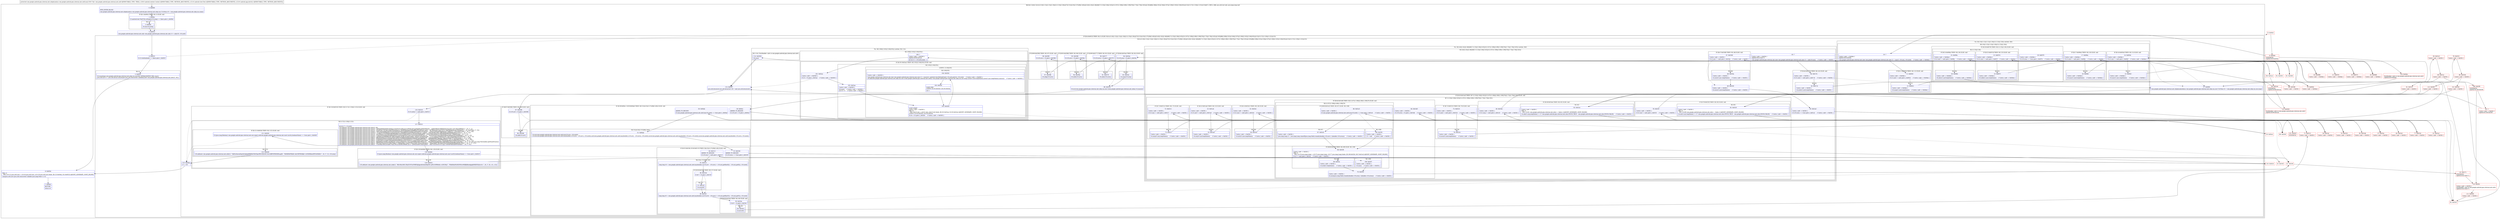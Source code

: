 digraph "CFG forcom.google.android.gms.internal.ads.zzdf.zza(Landroid\/content\/Context;Landroid\/view\/View;Landroid\/app\/Activity;)Lcom\/google\/android\/gms\/internal\/ads\/zzbp$zza$zza;" {
subgraph cluster_Region_521247242 {
label = "R(6:0|(1:2)|3|(1:5)(14:(5:10|(1:12)|(1:15)|(1:18)|(2:(1:23)|(1:26)))|27|(2:31|(4:35|(1:37)|38|(1:40)))|(5:43|(1:45)|(1:48)|49|(7:(1:53)|(1:56)|(1:62)|(3:(1:67)(1:108)|(1:69)(1:109)|70)|(1:73)|(1:76)|(1:82)))|(1:85)|86|(1:88)|(1:91)|(1:94)|(1:97)|(2:100|(2:102|(2:104|105)))|115|(3:117|(1:119)|(1:122))|123)|6|7) | DECL_VAR: java.util.List null, java.lang.Long null\l";
node [shape=record,color=blue];
Node_0 [shape=record,label="{0\:\ 0x0000|MTH_ENTER_BLOCK\l|com.google.android.gms.internal.ads.zzbp$zza$zza com.google.android.gms.internal.ads.zzbp.zza.C1418zza r6 = com.google.android.gms.internal.ads.zzbp.zza.zzam()\l}"];
subgraph cluster_IfRegion_922021659 {
label = "IF [B:1:0x000c] THEN: R(1:2) ELSE: null";
node [shape=record,color=blue];
Node_1 [shape=record,label="{1\:\ 0x000c|if (android.text.TextUtils.isEmpty(r19.zzwg) == false) goto L_0x000e\l}"];
subgraph cluster_Region_395298434 {
label = "R(1:2)";
node [shape=record,color=blue];
Node_2 [shape=record,label="{2\:\ 0x000e|r6.zzy(r19.zzwg)\l}"];
}
}
Node_3 [shape=record,label="{3\:\ 0x0015|com.google.android.gms.internal.ads.zzdy com.google.android.gms.internal.ads.zzdy r3 = zzb(r20, r19.zzwf)\l}"];
subgraph cluster_IfRegion_1468646784 {
label = "IF [B:4:0x0023] THEN: R(1:5) ELSE: R(14:(5:10|(1:12)|(1:15)|(1:18)|(2:(1:23)|(1:26)))|27|(2:31|(4:35|(1:37)|38|(1:40)))|(5:43|(1:45)|(1:48)|49|(7:(1:53)|(1:56)|(1:62)|(3:(1:67)(1:108)|(1:69)(1:109)|70)|(1:73)|(1:76)|(1:82)))|(1:85)|86|(1:88)|(1:91)|(1:94)|(1:97)|(2:100|(2:102|(2:104|105)))|115|(3:117|(1:119)|(1:122))|123)";
node [shape=record,color=blue];
Node_4 [shape=record,label="{4\:\ 0x0023|if (r3.isInitialized() == false) goto L_0x0025\l}"];
subgraph cluster_Region_1852302177 {
label = "R(1:5)";
node [shape=record,color=blue];
Node_5 [shape=record,label="{5\:\ 0x0025|r6.zzau((long) com.google.android.gms.internal.ads.zzbp.zza.zzd.PSN_INITIALIZATION_FAIL.zzac())\ljava.util.List r2 = java.util.Arrays.asList(new java.util.concurrent.Callable[]\{new com.google.android.gms.internal.ads.zzet(r3, r6)\})\l}"];
}
subgraph cluster_Region_1256350704 {
label = "R(14:(5:10|(1:12)|(1:15)|(1:18)|(2:(1:23)|(1:26)))|27|(2:31|(4:35|(1:37)|38|(1:40)))|(5:43|(1:45)|(1:48)|49|(7:(1:53)|(1:56)|(1:62)|(3:(1:67)(1:108)|(1:69)(1:109)|70)|(1:73)|(1:76)|(1:82)))|(1:85)|86|(1:88)|(1:91)|(1:94)|(1:97)|(2:100|(2:102|(2:104|105)))|115|(3:117|(1:119)|(1:122))|123)";
node [shape=record,color=blue];
subgraph cluster_TryCatchRegion_332378468 {
label = "Try: R(5:10|(1:12)|(1:15)|(1:18)|(2:(1:23)|(1:26))) catches: R(0)";
node [shape=record,color=blue];
subgraph cluster_Region_1352477603 {
label = "R(5:10|(1:12)|(1:15)|(1:18)|(2:(1:23)|(1:26)))";
node [shape=record,color=blue];
Node_10 [shape=record,label="{10\:\ ?|Catch:\{ zzdv \-\> 0x044e \}\lSplitter:B:9:0x0044\l|com.google.android.gms.internal.ads.zzee com.google.android.gms.internal.ads.zzee r2 = zza(r3, r19.zzvj, r19.zzwb)     \/\/ Catch:\{ zzdv \-\> 0x044e \}\l}"];
subgraph cluster_IfRegion_974867557 {
label = "IF [B:11:0x0050] THEN: R(1:12) ELSE: null";
node [shape=record,color=blue];
Node_11 [shape=record,label="{11\:\ 0x0050|Catch:\{ zzdv \-\> 0x044e \}\l|if (r2.zzyb != null) goto L_0x0052     \/\/ Catch:\{ zzdv \-\> 0x044e \}\l}"];
subgraph cluster_Region_1646449837 {
label = "R(1:12)";
node [shape=record,color=blue];
Node_12 [shape=record,label="{12\:\ 0x0052|Catch:\{ zzdv \-\> 0x044e \}\l|r6.zzaq(r2.zzyb.longValue())     \/\/ Catch:\{ zzdv \-\> 0x044e \}\l}"];
}
}
subgraph cluster_IfRegion_612021465 {
label = "IF [B:14:0x005d] THEN: R(1:15) ELSE: null";
node [shape=record,color=blue];
Node_14 [shape=record,label="{14\:\ 0x005d|Catch:\{ zzdv \-\> 0x044e \}\l|if (r2.zzyc != null) goto L_0x005f     \/\/ Catch:\{ zzdv \-\> 0x044e \}\l}"];
subgraph cluster_Region_1903219497 {
label = "R(1:15)";
node [shape=record,color=blue];
Node_15 [shape=record,label="{15\:\ 0x005f|Catch:\{ zzdv \-\> 0x044e \}\l|r6.zzar(r2.zzyc.longValue())     \/\/ Catch:\{ zzdv \-\> 0x044e \}\l}"];
}
}
subgraph cluster_IfRegion_1402319162 {
label = "IF [B:17:0x006a] THEN: R(1:18) ELSE: null";
node [shape=record,color=blue];
Node_17 [shape=record,label="{17\:\ 0x006a|Catch:\{ zzdv \-\> 0x044e \}\l|if (r2.zzyd != null) goto L_0x006c     \/\/ Catch:\{ zzdv \-\> 0x044e \}\l}"];
subgraph cluster_Region_413311059 {
label = "R(1:18)";
node [shape=record,color=blue];
Node_18 [shape=record,label="{18\:\ 0x006c|Catch:\{ zzdv \-\> 0x044e \}\l|r6.zzas(r2.zzyd.longValue())     \/\/ Catch:\{ zzdv \-\> 0x044e \}\l}"];
}
}
subgraph cluster_IfRegion_1547339986 {
label = "IF [B:20:0x0079] THEN: R(2:(1:23)|(1:26)) ELSE: null";
node [shape=record,color=blue];
Node_20 [shape=record,label="{20\:\ 0x0079|Catch:\{ zzdv \-\> 0x044e \}\l|if (r19.zzwa == true) goto L_0x007b     \/\/ Catch:\{ zzdv \-\> 0x044e \}\l}"];
subgraph cluster_Region_61203145 {
label = "R(2:(1:23)|(1:26))";
node [shape=record,color=blue];
subgraph cluster_IfRegion_412628526 {
label = "IF [B:22:0x007d] THEN: R(1:23) ELSE: null";
node [shape=record,color=blue];
Node_22 [shape=record,label="{22\:\ 0x007d|Catch:\{ zzdv \-\> 0x044e \}\l|if (r2.zzye != null) goto L_0x007f     \/\/ Catch:\{ zzdv \-\> 0x044e \}\l}"];
subgraph cluster_Region_1234117837 {
label = "R(1:23)";
node [shape=record,color=blue];
Node_23 [shape=record,label="{23\:\ 0x007f|Catch:\{ zzdv \-\> 0x044e \}\l|r6.zzbb(r2.zzye.longValue())     \/\/ Catch:\{ zzdv \-\> 0x044e \}\l}"];
}
}
subgraph cluster_IfRegion_2013276476 {
label = "IF [B:25:0x008a] THEN: R(1:26) ELSE: null";
node [shape=record,color=blue];
Node_25 [shape=record,label="{25\:\ 0x008a|Catch:\{ zzdv \-\> 0x044e \}\l|if (r2.zzyf != null) goto L_0x008c     \/\/ Catch:\{ zzdv \-\> 0x044e \}\l}"];
subgraph cluster_Region_1031538413 {
label = "R(1:26)";
node [shape=record,color=blue];
Node_26 [shape=record,label="{26\:\ 0x008c|Catch:\{ zzdv \-\> 0x044e \}\l|r6.zzbc(r2.zzyf.longValue())     \/\/ Catch:\{ zzdv \-\> 0x044e \}\l}"];
}
}
}
}
}
subgraph cluster_Region_305682833 {
label = "R(0) | ExcHandler: zzdv (e com.google.android.gms.internal.ads.zzdv)\l";
node [shape=record,color=blue];
}
}
Node_27 [shape=record,label="{27\:\ 0x0095|com.google.android.gms.internal.ads.zzbp$zza$zze$zza com.google.android.gms.internal.ads.zzbp.zza.zze.C1419zza r4 = com.google.android.gms.internal.ads.zzbp.zza.zze.zzaq()\l}"];
subgraph cluster_IfRegion_2081590819 {
label = "IF [B:28:0x00a1, B:30:0x00ab] THEN: R(2:31|(4:35|(1:37)|38|(1:40))) ELSE: null";
node [shape=record,color=blue];
Node_28 [shape=record,label="{28\:\ 0x00a1|ADDED_TO_REGION\l|if (r19.zzvl \> 0) goto L_0x00a3\l}"];
Node_30 [shape=record,label="{30\:\ 0x00ab|ADDED_TO_REGION\l|if (com.google.android.gms.internal.ads.zzef.zza(r19.zzwb) == true) goto L_0x00ad\l}"];
subgraph cluster_Region_333293231 {
label = "R(2:31|(4:35|(1:37)|38|(1:40)))";
node [shape=record,color=blue];
Node_31 [shape=record,label="{31\:\ 0x00ad|r4.zzcr(com.google.android.gms.internal.ads.zzef.zza(r19.zzvs, r19.zzwb))\lr4.zzcs(com.google.android.gms.internal.ads.zzef.zza((double) (r19.zzvx \- r19.zzvv), r19.zzwb)).zzct(com.google.android.gms.internal.ads.zzef.zza((double) (r19.zzvy \- r19.zzvw), r19.zzwb)).zzcw(com.google.android.gms.internal.ads.zzef.zza((double) r19.zzvv, r19.zzwb)).zzcx(com.google.android.gms.internal.ads.zzef.zza((double) r19.zzvw, r19.zzwb))\l}"];
subgraph cluster_IfRegion_1952900459 {
label = "IF [B:32:0x010d, B:34:0x0113] THEN: R(4:35|(1:37)|38|(1:40)) ELSE: null";
node [shape=record,color=blue];
Node_32 [shape=record,label="{32\:\ 0x010d|ADDED_TO_REGION\l|if (r19.zzwa == true) goto L_0x010f\l}"];
Node_34 [shape=record,label="{34\:\ 0x0113|ADDED_TO_REGION\l|if (r19.zzvj != null) goto L_0x0115\l}"];
subgraph cluster_Region_1496905983 {
label = "R(4:35|(1:37)|38|(1:40))";
node [shape=record,color=blue];
Node_35 [shape=record,label="{35\:\ 0x0115|long long r8 = com.google.android.gms.internal.ads.zzef.zza((double) (((r19.zzvv \- r19.zzvx) + r19.zzvj.getRawX()) \- r19.zzvj.getX()), r19.zzwb)\l}"];
subgraph cluster_IfRegion_1846747493 {
label = "IF [B:36:0x013d] THEN: R(1:37) ELSE: null";
node [shape=record,color=blue];
Node_36 [shape=record,label="{36\:\ 0x013d|if (r8 != 0) goto L_0x013f\l}"];
subgraph cluster_Region_174179473 {
label = "R(1:37)";
node [shape=record,color=blue];
Node_37 [shape=record,label="{37\:\ 0x013f|r4.zzcu(r8)\l}"];
}
}
Node_38 [shape=record,label="{38\:\ 0x0142|long long r8 = com.google.android.gms.internal.ads.zzef.zza((double) (((r19.zzvw \- r19.zzvy) + r19.zzvj.getRawY()) \- r19.zzvj.getY()), r19.zzwb)\l}"];
subgraph cluster_IfRegion_375104429 {
label = "IF [B:39:0x016a] THEN: R(1:40) ELSE: null";
node [shape=record,color=blue];
Node_39 [shape=record,label="{39\:\ 0x016a|if (r8 != 0) goto L_0x016c\l}"];
subgraph cluster_Region_865613389 {
label = "R(1:40)";
node [shape=record,color=blue];
Node_40 [shape=record,label="{40\:\ 0x016c|r4.zzcv(r8)\l}"];
}
}
}
}
}
}
subgraph cluster_TryCatchRegion_1492775556 {
label = "Try: R(5:43|(1:45)|(1:48)|49|(7:(1:53)|(1:56)|(1:62)|(3:(1:67)(1:108)|(1:69)(1:109)|70)|(1:73)|(1:76)|(1:82))) catches: R(0)";
node [shape=record,color=blue];
subgraph cluster_Region_384094028 {
label = "R(5:43|(1:45)|(1:48)|49|(7:(1:53)|(1:56)|(1:62)|(3:(1:67)(1:108)|(1:69)(1:109)|70)|(1:73)|(1:76)|(1:82)))";
node [shape=record,color=blue];
Node_43 [shape=record,label="{43\:\ ?|Catch:\{ zzdv \-\> 0x02fc \}\lSplitter:B:42:0x0171\l|com.google.android.gms.internal.ads.zzee com.google.android.gms.internal.ads.zzee r5 = zzb(r19.zzvj)     \/\/ Catch:\{ zzdv \-\> 0x02fc \}\l}"];
subgraph cluster_IfRegion_344158750 {
label = "IF [B:44:0x017b] THEN: R(1:45) ELSE: null";
node [shape=record,color=blue];
Node_44 [shape=record,label="{44\:\ 0x017b|Catch:\{ zzdv \-\> 0x02fc \}\l|if (r5.zzyb != null) goto L_0x017d     \/\/ Catch:\{ zzdv \-\> 0x02fc \}\l}"];
subgraph cluster_Region_1823731490 {
label = "R(1:45)";
node [shape=record,color=blue];
Node_45 [shape=record,label="{45\:\ 0x017d|Catch:\{ zzdv \-\> 0x02fc \}\l|r4.zzch(r5.zzyb.longValue())     \/\/ Catch:\{ zzdv \-\> 0x02fc \}\l}"];
}
}
subgraph cluster_IfRegion_1590538247 {
label = "IF [B:47:0x0188] THEN: R(1:48) ELSE: null";
node [shape=record,color=blue];
Node_47 [shape=record,label="{47\:\ 0x0188|Catch:\{ zzdv \-\> 0x02fc \}\l|if (r5.zzyc != null) goto L_0x018a     \/\/ Catch:\{ zzdv \-\> 0x02fc \}\l}"];
subgraph cluster_Region_312853701 {
label = "R(1:48)";
node [shape=record,color=blue];
Node_48 [shape=record,label="{48\:\ 0x018a|Catch:\{ zzdv \-\> 0x02fc \}\l|r4.zzci(r5.zzyc.longValue())     \/\/ Catch:\{ zzdv \-\> 0x02fc \}\l}"];
}
}
Node_49 [shape=record,label="{49\:\ 0x0193|Catch:\{ zzdv \-\> 0x02fc \}\l|r4.zzcn(r5.zzyd.longValue())     \/\/ Catch:\{ zzdv \-\> 0x02fc \}\l}"];
subgraph cluster_IfRegion_148757723 {
label = "IF [B:50:0x01a0] THEN: R(7:(1:53)|(1:56)|(1:62)|(3:(1:67)(1:108)|(1:69)(1:109)|70)|(1:73)|(1:76)|(1:82)) ELSE: null";
node [shape=record,color=blue];
Node_50 [shape=record,label="{50\:\ 0x01a0|Catch:\{ zzdv \-\> 0x02fc \}\l|if (r19.zzwa == true) goto L_0x01a2     \/\/ Catch:\{ zzdv \-\> 0x02fc \}\l}"];
subgraph cluster_Region_1616263285 {
label = "R(7:(1:53)|(1:56)|(1:62)|(3:(1:67)(1:108)|(1:69)(1:109)|70)|(1:73)|(1:76)|(1:82))";
node [shape=record,color=blue];
subgraph cluster_IfRegion_1675258410 {
label = "IF [B:52:0x01a4] THEN: R(1:53) ELSE: null";
node [shape=record,color=blue];
Node_52 [shape=record,label="{52\:\ 0x01a4|Catch:\{ zzdv \-\> 0x02fc \}\l|if (r5.zzyf != null) goto L_0x01a6     \/\/ Catch:\{ zzdv \-\> 0x02fc \}\l}"];
subgraph cluster_Region_1681701251 {
label = "R(1:53)";
node [shape=record,color=blue];
Node_53 [shape=record,label="{53\:\ 0x01a6|Catch:\{ zzdv \-\> 0x02fc \}\l|r4.zzcj(r5.zzyf.longValue())     \/\/ Catch:\{ zzdv \-\> 0x02fc \}\l}"];
}
}
subgraph cluster_IfRegion_1400384663 {
label = "IF [B:55:0x01b1] THEN: R(1:56) ELSE: null";
node [shape=record,color=blue];
Node_55 [shape=record,label="{55\:\ 0x01b1|Catch:\{ zzdv \-\> 0x02fc \}\l|if (r5.zzye != null) goto L_0x01b3     \/\/ Catch:\{ zzdv \-\> 0x02fc \}\l}"];
subgraph cluster_Region_394629337 {
label = "R(1:56)";
node [shape=record,color=blue];
Node_56 [shape=record,label="{56\:\ 0x01b3|Catch:\{ zzdv \-\> 0x02fc \}\l|r4.zzcl(r5.zzye.longValue())     \/\/ Catch:\{ zzdv \-\> 0x02fc \}\l}"];
}
}
subgraph cluster_IfRegion_1558493028 {
label = "IF [B:58:0x01be] THEN: R(1:62) ELSE: null";
node [shape=record,color=blue];
Node_58 [shape=record,label="{58\:\ 0x01be|Catch:\{ zzdv \-\> 0x02fc \}\l|if (r5.zzyg != null) goto L_0x01c0     \/\/ Catch:\{ zzdv \-\> 0x02fc \}\l}"];
subgraph cluster_Region_725282048 {
label = "R(1:62)";
node [shape=record,color=blue];
Node_62 [shape=record,label="{62\:\ 0x01ce|Catch:\{ zzdv \-\> 0x02fc \}\lPHI: r2 \l  PHI: (r2v81 com.google.android.gms.internal.ads.zzbz) =  binds: [] A[DONT_GENERATE, DONT_INLINE]\l|r4.zzk(r5.zzyg.longValue() != 0 ? com.google.android.gms.internal.ads.zzbz.ENUM_TRUE : com.google.android.gms.internal.ads.zzbz.ENUM_FALSE)     \/\/ Catch:\{ zzdv \-\> 0x02fc \}\l}"];
}
}
subgraph cluster_IfRegion_593020073 {
label = "IF [B:64:0x01d9] THEN: R(3:(1:67)(1:108)|(1:69)(1:109)|70) ELSE: null";
node [shape=record,color=blue];
Node_64 [shape=record,label="{64\:\ 0x01d9|Catch:\{ zzdv \-\> 0x02fc \}\l|if (r19.zzvm \> 0) goto L_0x01db     \/\/ Catch:\{ zzdv \-\> 0x02fc \}\l}"];
subgraph cluster_Region_568181529 {
label = "R(3:(1:67)(1:108)|(1:69)(1:109)|70)";
node [shape=record,color=blue];
subgraph cluster_IfRegion_883064724 {
label = "IF [B:66:0x01e3] THEN: R(1:67) ELSE: R(1:108)";
node [shape=record,color=blue];
Node_66 [shape=record,label="{66\:\ 0x01e3|Catch:\{ zzdv \-\> 0x02fc \}\l|if (com.google.android.gms.internal.ads.zzef.zza(r19.zzwb) == true) goto L_0x01e5     \/\/ Catch:\{ zzdv \-\> 0x02fc \}\l}"];
subgraph cluster_Region_149192978 {
label = "R(1:67)";
node [shape=record,color=blue];
Node_67 [shape=record,label="{67\:\ 0x01e5|Catch:\{ zzdv \-\> 0x02fc \}\l|java.lang.Long r2 = java.lang.Long.valueOf(java.lang.Math.round(((double) r19.zzvr) \/ ((double) r19.zzvm)))     \/\/ Catch:\{ zzdv \-\> 0x02fc \}\l}"];
}
subgraph cluster_Region_873043765 {
label = "R(1:108)";
node [shape=record,color=blue];
Node_108 [shape=record,label="{108\:\ 0x02f4|Catch:\{ zzdv \-\> 0x02fc \}\l|r2 = null     \/\/ Catch:\{ zzdv \-\> 0x02fc \}\l}"];
}
}
subgraph cluster_IfRegion_1392465631 {
label = "IF [B:68:0x01f8] THEN: R(1:69) ELSE: R(1:109)";
node [shape=record,color=blue];
Node_68 [shape=record,label="{68\:\ 0x01f8|Catch:\{ zzdv \-\> 0x02fc \}\lPHI: r2 \l  PHI: (r2v76 java.lang.Long) = (r2v75 java.lang.Long), (r2v77 java.lang.Long) binds: [B:108:0x02f4, B:67:0x01e5] A[DONT_GENERATE, DONT_INLINE]\l|if (r2 != null) goto L_0x01fa     \/\/ Catch:\{ zzdv \-\> 0x02fc \}\l}"];
subgraph cluster_Region_462735748 {
label = "R(1:69)";
node [shape=record,color=blue];
Node_69 [shape=record,label="{69\:\ 0x01fa|Catch:\{ zzdv \-\> 0x02fc \}\l|r4.zzck(r2.longValue())     \/\/ Catch:\{ zzdv \-\> 0x02fc \}\l}"];
}
subgraph cluster_Region_442862548 {
label = "R(1:109)";
node [shape=record,color=blue];
Node_109 [shape=record,label="{109\:\ 0x02f7|Catch:\{ zzdv \-\> 0x02fc \}\l|r4.zzas()     \/\/ Catch:\{ zzdv \-\> 0x02fc \}\l}"];
}
}
Node_70 [shape=record,label="{70\:\ 0x0201|Catch:\{ zzdv \-\> 0x02fc \}\l|r4.zzcm(java.lang.Math.round(((double) r19.zzvq) \/ ((double) r19.zzvm)))     \/\/ Catch:\{ zzdv \-\> 0x02fc \}\l}"];
}
}
subgraph cluster_IfRegion_1872390519 {
label = "IF [B:72:0x0215] THEN: R(1:73) ELSE: null";
node [shape=record,color=blue];
Node_72 [shape=record,label="{72\:\ 0x0215|Catch:\{ zzdv \-\> 0x02fc \}\l|if (r5.zzyj != null) goto L_0x0217     \/\/ Catch:\{ zzdv \-\> 0x02fc \}\l}"];
subgraph cluster_Region_1576237263 {
label = "R(1:73)";
node [shape=record,color=blue];
Node_73 [shape=record,label="{73\:\ 0x0217|Catch:\{ zzdv \-\> 0x02fc \}\l|r4.zzcp(r5.zzyj.longValue())     \/\/ Catch:\{ zzdv \-\> 0x02fc \}\l}"];
}
}
subgraph cluster_IfRegion_1596048788 {
label = "IF [B:75:0x0222] THEN: R(1:76) ELSE: null";
node [shape=record,color=blue];
Node_75 [shape=record,label="{75\:\ 0x0222|Catch:\{ zzdv \-\> 0x02fc \}\l|if (r5.zzyk != null) goto L_0x0224     \/\/ Catch:\{ zzdv \-\> 0x02fc \}\l}"];
subgraph cluster_Region_1612071452 {
label = "R(1:76)";
node [shape=record,color=blue];
Node_76 [shape=record,label="{76\:\ 0x0224|Catch:\{ zzdv \-\> 0x02fc \}\l|r4.zzco(r5.zzyk.longValue())     \/\/ Catch:\{ zzdv \-\> 0x02fc \}\l}"];
}
}
subgraph cluster_IfRegion_1303336563 {
label = "IF [B:78:0x022f] THEN: R(1:82) ELSE: null";
node [shape=record,color=blue];
Node_78 [shape=record,label="{78\:\ 0x022f|Catch:\{ zzdv \-\> 0x02fc \}\l|if (r5.zzyl != null) goto L_0x0231     \/\/ Catch:\{ zzdv \-\> 0x02fc \}\l}"];
subgraph cluster_Region_1453022945 {
label = "R(1:82)";
node [shape=record,color=blue];
Node_82 [shape=record,label="{82\:\ 0x023f|Catch:\{ zzdv \-\> 0x02fc \}\lPHI: r2 \l  PHI: (r2v69 com.google.android.gms.internal.ads.zzbz) =  binds: [] A[DONT_GENERATE, DONT_INLINE]\l|r4.zzl(r5.zzyl.longValue() != 0 ? com.google.android.gms.internal.ads.zzbz.ENUM_TRUE : com.google.android.gms.internal.ads.zzbz.ENUM_FALSE)     \/\/ Catch:\{ zzdv \-\> 0x02fc \}\l}"];
}
}
}
}
}
subgraph cluster_Region_62605669 {
label = "R(0) | ExcHandler: zzdv (e com.google.android.gms.internal.ads.zzdv)\l";
node [shape=record,color=blue];
}
}
subgraph cluster_IfRegion_1713616951 {
label = "IF [B:84:0x024a] THEN: R(1:85) ELSE: null";
node [shape=record,color=blue];
Node_84 [shape=record,label="{84\:\ 0x024a|if (r19.zzvp \> 0) goto L_0x024c\l}"];
subgraph cluster_Region_428968480 {
label = "R(1:85)";
node [shape=record,color=blue];
Node_85 [shape=record,label="{85\:\ 0x024c|r4.zzcq(r19.zzvp)\l}"];
}
}
Node_86 [shape=record,label="{86\:\ 0x0253|r6.zzc((com.google.android.gms.internal.ads.zzbp.zza.zze) ((com.google.android.gms.internal.ads.zzdoa) r4.zzaya()))\l}"];
subgraph cluster_IfRegion_1104815544 {
label = "IF [B:87:0x0266] THEN: R(1:88) ELSE: null";
node [shape=record,color=blue];
Node_87 [shape=record,label="{87\:\ 0x0266|if (r19.zzvl \> 0) goto L_0x0268\l}"];
subgraph cluster_Region_1204806343 {
label = "R(1:88)";
node [shape=record,color=blue];
Node_88 [shape=record,label="{88\:\ 0x0268|r6.zzbf(r19.zzvl)\l}"];
}
}
subgraph cluster_IfRegion_1773914866 {
label = "IF [B:90:0x0277] THEN: R(1:91) ELSE: null";
node [shape=record,color=blue];
Node_90 [shape=record,label="{90\:\ 0x0277|if (r19.zzvm \> 0) goto L_0x0279\l}"];
subgraph cluster_Region_2010517439 {
label = "R(1:91)";
node [shape=record,color=blue];
Node_91 [shape=record,label="{91\:\ 0x0279|r6.zzbe(r19.zzvm)\l}"];
}
}
subgraph cluster_IfRegion_814896833 {
label = "IF [B:93:0x0288] THEN: R(1:94) ELSE: null";
node [shape=record,color=blue];
Node_93 [shape=record,label="{93\:\ 0x0288|if (r19.zzvn \> 0) goto L_0x028a\l}"];
subgraph cluster_Region_717239494 {
label = "R(1:94)";
node [shape=record,color=blue];
Node_94 [shape=record,label="{94\:\ 0x028a|r6.zzbd(r19.zzvn)\l}"];
}
}
subgraph cluster_IfRegion_1267442404 {
label = "IF [B:96:0x0299] THEN: R(1:97) ELSE: null";
node [shape=record,color=blue];
Node_96 [shape=record,label="{96\:\ 0x0299|if (r19.zzvo \> 0) goto L_0x029b\l}"];
subgraph cluster_Region_1944338317 {
label = "R(1:97)";
node [shape=record,color=blue];
Node_97 [shape=record,label="{97\:\ 0x029b|r6.zzbg(r19.zzvo)\l}"];
}
}
subgraph cluster_TryCatchRegion_1542240712 {
label = "Try: R(2:100|(2:102|(2:104|105))) catches: R(1:114)";
node [shape=record,color=blue];
subgraph cluster_Region_1600306397 {
label = "R(2:100|(2:102|(2:104|105)))";
node [shape=record,color=blue];
Node_100 [shape=record,label="{100\:\ ?|Catch:\{ zzdv \-\> 0x0303 \}\lSplitter:B:99:0x02a4\l|int int r5 = r19.zzvk.size() \- 1\l}"];
subgraph cluster_IfRegion_230032271 {
label = "IF [B:101:0x02ac] THEN: R(2:102|(2:104|105)) ELSE: null";
node [shape=record,color=blue];
Node_101 [shape=record,label="{101\:\ 0x02ac|Catch:\{ zzdv \-\> 0x0303 \}\l|if (r5 \> 0) goto L_0x02ae     \/\/ Catch:\{ zzdv \-\> 0x0303 \}\l}"];
subgraph cluster_Region_1258631916 {
label = "R(2:102|(2:104|105))";
node [shape=record,color=blue];
Node_102 [shape=record,label="{102\:\ 0x02ae|Catch:\{ zzdv \-\> 0x0303 \}\l|r6.zzao()     \/\/ Catch:\{ zzdv \-\> 0x0303 \}\lint r4 = 0     \/\/ Catch:\{ zzdv \-\> 0x0303 \}\l}"];
subgraph cluster_LoopRegion_30816398 {
label = "LOOP:0: (2:104|105)";
node [shape=record,color=blue];
Node_103 [shape=record,label="{103\:\ 0x02b3|LOOP_START\lCatch:\{ zzdv \-\> 0x0303 \}\lPHI: r4 \l  PHI: (r4v22 int) = (r4v21 int), (r4v23 int) binds: [B:102:0x02ae, B:105:0x02ec] A[DONT_GENERATE, DONT_INLINE]\lLOOP:0: B:103:0x02b3\-\>B:105:0x02ec\l|if (r4 \< r5) goto L_0x02b5     \/\/ Catch:\{ zzdv \-\> 0x0303 \}\l}"];
subgraph cluster_Region_216623044 {
label = "R(2:104|105)";
node [shape=record,color=blue];
Node_104 [shape=record,label="{104\:\ 0x02b5|Catch:\{ zzdv \-\> 0x0303 \}\l|com.google.android.gms.internal.ads.zzee com.google.android.gms.internal.ads.zzee r2 = zza(zzvd, (android.view.MotionEvent) r19.zzvk.get(r4), r19.zzwb)     \/\/ Catch:\{ zzdv \-\> 0x0303 \}\lr6.zzd((com.google.android.gms.internal.ads.zzbp.zza.zze) ((com.google.android.gms.internal.ads.zzdoa) com.google.android.gms.internal.ads.zzbp.zza.zze.zzaq().zzch(r2.zzyb.longValue()).zzci(r2.zzyc.longValue()).zzaya()))     \/\/ Catch:\{ zzdv \-\> 0x0303 \}\l}"];
Node_105 [shape=record,label="{105\:\ 0x02ec|LOOP_END\lLOOP:0: B:103:0x02b3\-\>B:105:0x02ec\l|r4++\l}"];
}
}
}
}
}
subgraph cluster_Region_656671899 {
label = "R(1:114) | ExcHandler: zzdv (e com.google.android.gms.internal.ads.zzdv)\l";
node [shape=record,color=blue];
Node_114 [shape=record,label="{114\:\ 0x0304|r6.zzao()\l}"];
}
}
Node_115 [shape=record,label="{115\:\ 0x0307|java.util.ArrayList java.util.ArrayList r18 = new java.util.ArrayList()\l}"];
subgraph cluster_IfRegion_862819127 {
label = "IF [B:116:0x0310] THEN: R(3:117|(1:119)|(1:122)) ELSE: null";
node [shape=record,color=blue];
Node_116 [shape=record,label="{116\:\ 0x0310|if (r3.zzch() != null) goto L_0x0312\l}"];
subgraph cluster_Region_1970167717 {
label = "R(3:117|(1:119)|(1:122))";
node [shape=record,color=blue];
Node_117 [shape=record,label="{117\:\ 0x0312|int int r7 = r3.zzcd()\lr18.add(new com.google.android.gms.internal.ads.zzet(r3, r6))\lr18.add(new com.google.android.gms.internal.ads.zzex(r3, \"lQFXQNWHSdYD6r5tE84uy22hnfx5d1uQHcaULCOPbM14F5cpADjDJSLZMM39MwXu\", \"pJdDeMB2kv4XBHX5K3sZ2yiaFa+GF7\/AJrrVARYf41I=\", r6, r7, 1))\lr18.add(new com.google.android.gms.internal.ads.zzer(r3, \"SJ3SRTdt7T2FQX1UH4DWlnlLfmao1u+KeMI8XtxEgmSHdfgiJRyy0Txw8FmQ+pQw\", \"KF7kIGwoAULxxzCbY3v7c6qTHz0AzEhtAn+fEEmtiVY=\", r6, startTime, r7, 25))\lr18.add(new com.google.android.gms.internal.ads.zzeq(r3, \"eeHcOeF0utKeJ3TdD\/Pwtm6cWd04Ztm9wYmjRiH4t4Gg4JcxT94Ww8qOUzEwK\/Zq\", \"1W0\/YCPJzEmk\/HgpAgOnsO7nBKJT5v7+JoPGhWP2ZMU=\", r6, r7, 44))\lr18.add(new com.google.android.gms.internal.ads.zzew(r3, \"Y\/1pb58VeX4F8K6fayOs4meS93jwIQ+AMpk0KVFaduEwXDgWis9Z812p7+pIfyJn\", \"SdFaXE08C\/\/Nhl+gRjvJmRjmg4SkhkRbwfGg\/uU8x2s=\", r6, r7, 12))\lr18.add(new com.google.android.gms.internal.ads.zzey(r3, \"gx\/1BDivw1L00TdbKz0RVSB9i6BArwMvYzyXN9\/QhtElzG15Zr\/lNxD9PAeoKiHl\", \"kTfa3GHpchXDI5O\/v3QdvSJh\/jOvH3Ukv7M6fmtnsGg=\", r6, r7, 3))\lr18.add(new com.google.android.gms.internal.ads.zzeu(r3, \"sy4DcIHS9wxJsfwoEmK8Dm6Gi31a3y\/93mj8TIbrG5gLa7E0wVZAyh\/XGhFGnL+Q\", \"3noVyuO3zFOuhvGfjg9nufIidaw0HmgQ5EVdw6MbLqs=\", r6, r7, 22))\lr18.add(new com.google.android.gms.internal.ads.zzep(r3, \"SgMhksOnpMJMBH1JH74BErFMAiPE78L9kUpiye6ezUkIKoc+RVuDLvEf36QK5tpM\", \"j+Yj7UMoEzr9M6nnqL4N+TgP7ihZaPMbtnYW3NPxsNU=\", r6, r7, 5))\lr18.add(new com.google.android.gms.internal.ads.zzfg(r3, \"B9q\/kZ3M4smaULlSVckwEJdUNHNhTESXBf44c8ZRnHeQQYAcBESnaqAhjIPahrI0\", \"aShZq0\/KR6YDgcaEp7oqLU\/eOeJ\/Ib2TFfcDX4UbQAw=\", r6, r7, 48))\lr18.add(new com.google.android.gms.internal.ads.zzel(r3, \"r05ido8PpVZ2h2V1HWb8y18UjWvZxnyZOvYK4Y06JVkYZsi7FS\/S9aZJacgWNWb+\", \"RDFKlEPOT0aQT6ARmaMKbVy+V0L7x+JIeY4JSh39pzY=\", r6, r7, 49))\lr18.add(new com.google.android.gms.internal.ads.zzfd(r3, \"e3NEybi6UG3v8IfP2IiRsp6KKM0H99WDhy4AYfUmNolCq+mgpr0V0zn7xdgcLXPM\", \"u9BpIJMOtL\/2Nsb77WSog28jmBm02bMBlDODmG\/3YEo=\", r6, r7, 51))\lr18.add(new com.google.android.gms.internal.ads.zzfc(r3, \"\/88MDl9rX1PoHRuLz6sEkbzq0+\/JaeA7z8TdQwdu+XCq1g0SXeRpE8fX29WzS14O\", \"IIJxA\/RzEPbEgRJQH0LQ8KVHKqG3NyhvdpUemJxyiMg=\", r6, r7, 45, new java.lang.Throwable().getStackTrace()))\lr18.add(new com.google.android.gms.internal.ads.zzfh(r3, \"DRYWi0TWx0xeQUvY98UNqkz37+DffrKoPBm+2dnlFUG6mCEAnCrfVx\/sGMEehzhv\", \"Kdm\/VBMF7iBcZ9grhMfx9Tj4MMt8RNRYpD\/uKt2ZdeY=\", r6, r7, 57, r21))\lr18.add(new com.google.android.gms.internal.ads.zzfb(r3, \"1OoeMBy\/0f4cuo3Q6fO79anCMG2ySlElR0298tBh7pCa++J4MQSzo8NUX4DLdHow\", \"9bH7YEZYe5itvs31c1gcj+rhSSdPNkSIQfDNYXo9ahs=\", r6, r7, 61))\l}"];
subgraph cluster_IfRegion_1823937565 {
label = "IF [B:118:0x040e] THEN: R(1:119) ELSE: null";
node [shape=record,color=blue];
Node_118 [shape=record,label="{118\:\ 0x040e|if (((java.lang.Boolean) com.google.android.gms.internal.ads.zzyr.zzpe().zzd(com.google.android.gms.internal.ads.zzact.zzcrf)).booleanValue() == true) goto L_0x0410\l}"];
subgraph cluster_Region_396263862 {
label = "R(1:119)";
node [shape=record,color=blue];
Node_119 [shape=record,label="{119\:\ 0x0410|r18.add(new com.google.android.gms.internal.ads.zzek(r3, \"Rd5vBa3cRt13XnZUPrTszYMRTqEgpzuKs4niQNpf2R+gTE\/2OPB9o8u+o5NCRvjI\", \"FfddiHmPb383DV6rreW8JKkRsedppg8iNKEfTaDysv4=\", r6, r7, 62, r21, r22))\l}"];
}
}
subgraph cluster_IfRegion_1320248084 {
label = "IF [B:121:0x0434] THEN: R(1:122) ELSE: null";
node [shape=record,color=blue];
Node_121 [shape=record,label="{121\:\ 0x0434|if (((java.lang.Boolean) com.google.android.gms.internal.ads.zzyr.zzpe().zzd(com.google.android.gms.internal.ads.zzact.zzcrh)).booleanValue() == true) goto L_0x0436\l}"];
subgraph cluster_Region_1343095750 {
label = "R(1:122)";
node [shape=record,color=blue];
Node_122 [shape=record,label="{122\:\ 0x0436|r18.add(new com.google.android.gms.internal.ads.zzfe(r3, \"GbK5uSm\/ozfwgv6o3qbqx6fDKHstTdGTpmTKU4TJ3rNL7mCxZBP5PDEDf\/9caqZb\", \"Bl3RSPeFXX48+A41tWFMGRj6+1eT4NHtkwATNUdtNkM=\", r6, r7, 53, r19.zzwj))\l}"];
}
}
}
}
Node_123 [shape=record,label="{123\:\ 0x044a|r2 = r18\l}"];
}
}
Node_6 [shape=record,label="{6\:\ 0x003e|PHI: r2 \l  PHI: (r2v113 java.util.List) = (r2v16 java.util.List), (r2v118 java.util.List) binds: [B:123:0x044a, B:5:0x0025] A[DONT_GENERATE, DONT_INLINE]\l|zza((java.util.List\<java.util.concurrent.Callable\<java.lang.Void\>\>) r2)\l}"];
Node_7 [shape=record,label="{7\:\ 0x0041|RETURN\l|return r6\l}"];
}
subgraph cluster_Region_62605669 {
label = "R(0) | ExcHandler: zzdv (e com.google.android.gms.internal.ads.zzdv)\l";
node [shape=record,color=blue];
}
subgraph cluster_Region_656671899 {
label = "R(1:114) | ExcHandler: zzdv (e com.google.android.gms.internal.ads.zzdv)\l";
node [shape=record,color=blue];
Node_114 [shape=record,label="{114\:\ 0x0304|r6.zzao()\l}"];
}
subgraph cluster_Region_305682833 {
label = "R(0) | ExcHandler: zzdv (e com.google.android.gms.internal.ads.zzdv)\l";
node [shape=record,color=blue];
}
Node_8 [shape=record,color=red,label="{8\:\ 0x0042}"];
Node_9 [shape=record,color=red,label="{9\:\ 0x0044|SYNTHETIC\lSplitter:B:9:0x0044\l}"];
Node_13 [shape=record,color=red,label="{13\:\ 0x005b|Catch:\{ zzdv \-\> 0x044e \}\l}"];
Node_16 [shape=record,color=red,label="{16\:\ 0x0068|Catch:\{ zzdv \-\> 0x044e \}\l}"];
Node_19 [shape=record,color=red,label="{19\:\ 0x0075|Catch:\{ zzdv \-\> 0x044e \}\l}"];
Node_21 [shape=record,color=red,label="{21\:\ 0x007b|Catch:\{ zzdv \-\> 0x044e \}\l}"];
Node_24 [shape=record,color=red,label="{24\:\ 0x0088|Catch:\{ zzdv \-\> 0x044e \}\l}"];
Node_29 [shape=record,color=red,label="{29\:\ 0x00a3}"];
Node_33 [shape=record,color=red,label="{33\:\ 0x010f}"];
Node_41 [shape=record,color=red,label="{41\:\ 0x016f}"];
Node_42 [shape=record,color=red,label="{42\:\ 0x0171|SYNTHETIC\lSplitter:B:42:0x0171\l}"];
Node_46 [shape=record,color=red,label="{46\:\ 0x0186|Catch:\{ zzdv \-\> 0x02fc \}\l}"];
Node_51 [shape=record,color=red,label="{51\:\ 0x01a2|Catch:\{ zzdv \-\> 0x02fc \}\l}"];
Node_54 [shape=record,color=red,label="{54\:\ 0x01af|Catch:\{ zzdv \-\> 0x02fc \}\l}"];
Node_57 [shape=record,color=red,label="{57\:\ 0x01bc|Catch:\{ zzdv \-\> 0x02fc \}\l}"];
Node_59 [shape=record,color=red,label="{59\:\ 0x01c0|Catch:\{ zzdv \-\> 0x02fc \}\l}"];
Node_60 [shape=record,color=red,label="{60\:\ 0x01ca|Catch:\{ zzdv \-\> 0x02fc \}\l}"];
Node_61 [shape=record,color=red,label="{61\:\ 0x01cc|Catch:\{ zzdv \-\> 0x02fc \}\l}"];
Node_63 [shape=record,color=red,label="{63\:\ 0x01d1|Catch:\{ zzdv \-\> 0x02fc \}\l}"];
Node_65 [shape=record,color=red,label="{65\:\ 0x01db|Catch:\{ zzdv \-\> 0x02fc \}\l}"];
Node_71 [shape=record,color=red,label="{71\:\ 0x0213|Catch:\{ zzdv \-\> 0x02fc \}\l}"];
Node_74 [shape=record,color=red,label="{74\:\ 0x0220|Catch:\{ zzdv \-\> 0x02fc \}\l}"];
Node_77 [shape=record,color=red,label="{77\:\ 0x022d|Catch:\{ zzdv \-\> 0x02fc \}\l}"];
Node_79 [shape=record,color=red,label="{79\:\ 0x0231|Catch:\{ zzdv \-\> 0x02fc \}\l}"];
Node_80 [shape=record,color=red,label="{80\:\ 0x023b|Catch:\{ zzdv \-\> 0x02fc \}\l}"];
Node_81 [shape=record,color=red,label="{81\:\ 0x023d|Catch:\{ zzdv \-\> 0x02fc \}\l}"];
Node_83 [shape=record,color=red,label="{83\:\ 0x0242}"];
Node_89 [shape=record,color=red,label="{89\:\ 0x026f}"];
Node_92 [shape=record,color=red,label="{92\:\ 0x0280}"];
Node_95 [shape=record,color=red,label="{95\:\ 0x0291}"];
Node_98 [shape=record,color=red,label="{98\:\ 0x02a2}"];
Node_99 [shape=record,color=red,label="{99\:\ 0x02a4|SYNTHETIC\lSplitter:B:99:0x02a4\l}"];
Node_106 [shape=record,color=red,label="{106\:\ 0x02f0|SYNTHETIC\lSplitter:B:106:0x02f0\l}"];
Node_107 [shape=record,color=red,label="{107\:\ ?|Catch:\{ zzdv \-\> 0x02fc \}\lSplitter:B:106:0x02f0\l}"];
Node_110 [shape=record,color=red,label="{110\:\ 0x02fc|Catch:\{ zzdv \-\> 0x02fc \}\lExcHandler: zzdv (e com.google.android.gms.internal.ads.zzdv)\lSplitter:B:42:0x0171\l}"];
Node_111 [shape=record,color=red,label="{111\:\ 0x02fd|Catch:\{ zzdv \-\> 0x02fc \}\l}"];
Node_112 [shape=record,color=red,label="{112\:\ 0x02ff|Catch:\{ zzdv \-\> 0x02fc \}\l}"];
Node_113 [shape=record,color=red,label="{113\:\ 0x0303|ExcHandler: zzdv (e com.google.android.gms.internal.ads.zzdv)\lSplitter:B:99:0x02a4\l}"];
Node_120 [shape=record,color=red,label="{120\:\ 0x0424}"];
Node_124 [shape=record,color=red,label="{124\:\ 0x044e|ExcHandler: zzdv (e com.google.android.gms.internal.ads.zzdv)\lSplitter:B:9:0x0044\l}"];
Node_125 [shape=record,color=red,label="{125\:\ 0x0307|SYNTHETIC\l}"];
MethodNode[shape=record,label="{protected com.google.android.gms.internal.ads.zzbp$zza$zza com.google.android.gms.internal.ads.zzdf.zza((r19v0 'this' com.google.android.gms.internal.ads.zzdf A[IMMUTABLE_TYPE, THIS]), (r20v0 android.content.Context A[IMMUTABLE_TYPE, METHOD_ARGUMENT]), (r21v0 android.view.View A[IMMUTABLE_TYPE, METHOD_ARGUMENT]), (r22v0 android.app.Activity A[IMMUTABLE_TYPE, METHOD_ARGUMENT])) }"];
MethodNode -> Node_0;
Node_0 -> Node_1;
Node_1 -> Node_2;
Node_1 -> Node_3[style=dashed];
Node_2 -> Node_3;
Node_3 -> Node_4;
Node_4 -> Node_5;
Node_4 -> Node_8[style=dashed];
Node_5 -> Node_6;
Node_10 -> Node_11;
Node_11 -> Node_12;
Node_11 -> Node_13[style=dashed];
Node_12 -> Node_13;
Node_14 -> Node_15;
Node_14 -> Node_16[style=dashed];
Node_15 -> Node_16;
Node_17 -> Node_18;
Node_17 -> Node_19[style=dashed];
Node_18 -> Node_19;
Node_20 -> Node_21;
Node_20 -> Node_27[style=dashed];
Node_22 -> Node_23;
Node_22 -> Node_24[style=dashed];
Node_23 -> Node_24;
Node_25 -> Node_26;
Node_25 -> Node_27[style=dashed];
Node_26 -> Node_27;
Node_27 -> Node_28;
Node_28 -> Node_29;
Node_28 -> Node_41[style=dashed];
Node_30 -> Node_31;
Node_30 -> Node_41[style=dashed];
Node_31 -> Node_32;
Node_32 -> Node_33;
Node_32 -> Node_41[style=dashed];
Node_34 -> Node_35;
Node_34 -> Node_41[style=dashed];
Node_35 -> Node_36;
Node_36 -> Node_37;
Node_36 -> Node_38[style=dashed];
Node_37 -> Node_38;
Node_38 -> Node_39;
Node_39 -> Node_40;
Node_39 -> Node_41[style=dashed];
Node_40 -> Node_41;
Node_43 -> Node_44;
Node_44 -> Node_45;
Node_44 -> Node_46[style=dashed];
Node_45 -> Node_46;
Node_47 -> Node_48;
Node_47 -> Node_49[style=dashed];
Node_48 -> Node_49;
Node_49 -> Node_50;
Node_50 -> Node_51;
Node_50 -> Node_83[style=dashed];
Node_52 -> Node_53;
Node_52 -> Node_54[style=dashed];
Node_53 -> Node_54;
Node_55 -> Node_56;
Node_55 -> Node_57[style=dashed];
Node_56 -> Node_57;
Node_58 -> Node_59;
Node_58 -> Node_63[style=dashed];
Node_62 -> Node_63;
Node_64 -> Node_65;
Node_64 -> Node_71[style=dashed];
Node_66 -> Node_67;
Node_66 -> Node_108[style=dashed];
Node_67 -> Node_68;
Node_108 -> Node_68;
Node_68 -> Node_69;
Node_68 -> Node_109[style=dashed];
Node_69 -> Node_70;
Node_109 -> Node_70;
Node_70 -> Node_71;
Node_72 -> Node_73;
Node_72 -> Node_74[style=dashed];
Node_73 -> Node_74;
Node_75 -> Node_76;
Node_75 -> Node_77[style=dashed];
Node_76 -> Node_77;
Node_78 -> Node_79;
Node_78 -> Node_83[style=dashed];
Node_82 -> Node_83;
Node_84 -> Node_85;
Node_84 -> Node_86[style=dashed];
Node_85 -> Node_86;
Node_86 -> Node_87;
Node_87 -> Node_88;
Node_87 -> Node_89[style=dashed];
Node_88 -> Node_89;
Node_90 -> Node_91;
Node_90 -> Node_92[style=dashed];
Node_91 -> Node_92;
Node_93 -> Node_94;
Node_93 -> Node_95[style=dashed];
Node_94 -> Node_95;
Node_96 -> Node_97;
Node_96 -> Node_98[style=dashed];
Node_97 -> Node_98;
Node_100 -> Node_101;
Node_101 -> Node_102;
Node_101 -> Node_115[style=dashed];
Node_102 -> Node_103;
Node_103 -> Node_104;
Node_103 -> Node_125[style=dashed];
Node_104 -> Node_105;
Node_105 -> Node_103;
Node_114 -> Node_115;
Node_115 -> Node_116;
Node_116 -> Node_117;
Node_116 -> Node_123[style=dashed];
Node_117 -> Node_118;
Node_118 -> Node_119;
Node_118 -> Node_120[style=dashed];
Node_119 -> Node_120;
Node_121 -> Node_122;
Node_121 -> Node_123[style=dashed];
Node_122 -> Node_123;
Node_123 -> Node_6;
Node_6 -> Node_7;
Node_114 -> Node_115;
Node_8 -> Node_9;
Node_9 -> Node_10;
Node_9 -> Node_124;
Node_13 -> Node_14;
Node_16 -> Node_17;
Node_19 -> Node_20;
Node_21 -> Node_22;
Node_24 -> Node_25;
Node_29 -> Node_30;
Node_33 -> Node_34;
Node_41 -> Node_42;
Node_42 -> Node_43;
Node_42 -> Node_110;
Node_46 -> Node_47;
Node_51 -> Node_52;
Node_54 -> Node_55;
Node_57 -> Node_58;
Node_59 -> Node_60;
Node_60 -> Node_61;
Node_60 -> Node_106;
Node_61 -> Node_62;
Node_63 -> Node_64;
Node_65 -> Node_66;
Node_71 -> Node_72;
Node_74 -> Node_75;
Node_77 -> Node_78;
Node_79 -> Node_80;
Node_80 -> Node_81;
Node_80 -> Node_112;
Node_81 -> Node_82;
Node_83 -> Node_84;
Node_89 -> Node_90;
Node_92 -> Node_93;
Node_95 -> Node_96;
Node_98 -> Node_99;
Node_99 -> Node_100;
Node_99 -> Node_113;
Node_106 -> Node_107;
Node_106 -> Node_110;
Node_107 -> Node_62;
Node_110 -> Node_111;
Node_111 -> Node_83;
Node_112 -> Node_82;
Node_113 -> Node_114;
Node_120 -> Node_121;
Node_124 -> Node_27;
Node_125 -> Node_115;
}

